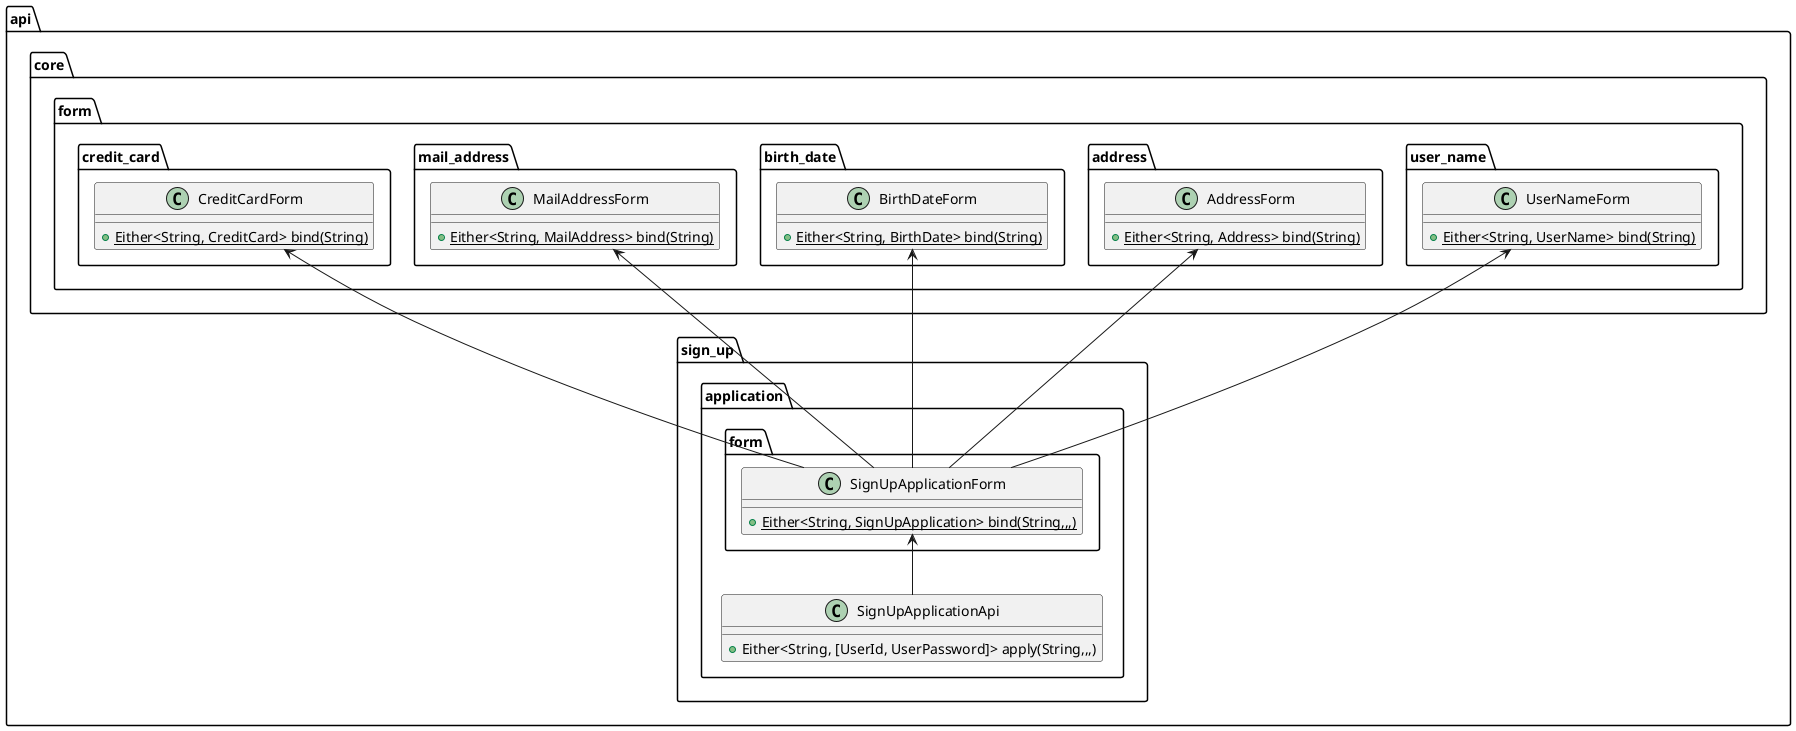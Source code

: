 @startuml

namespace api {
  namespace core {
    namespace form {
      namespace user_name {
        class UserNameForm {
          + {static} Either<String, UserName> bind(String)
        }
      }
      namespace address {
        class AddressForm {
          + {static} Either<String, Address> bind(String)
        }
      }
      namespace birth_date {
        class BirthDateForm {
          + {static} Either<String, BirthDate> bind(String)
        }
      }
      namespace mail_address {
        class MailAddressForm {
          + {static} Either<String, MailAddress> bind(String)
        }
      }
      namespace credit_card {
        class CreditCardForm {
          + {static} Either<String, CreditCard> bind(String)
        }
      }
      api.core.form.user_name.UserNameForm -[hidden]> api.core.form.address.AddressForm
      api.core.form.address.AddressForm -[hidden]> api.core.form.birth_date.BirthDateForm
      api.core.form.birth_date.BirthDateForm -[hidden]> api.core.form.mail_address.MailAddressForm
      api.core.form.mail_address.MailAddressForm -[hidden]> api.core.form.credit_card.CreditCardForm
    }
  }
  namespace sign_up {
    namespace application {
      namespace form {
        class SignUpApplicationForm {
          + {static} Either<String, SignUpApplication> bind(String,,,)
        }
      }
      class SignUpApplicationApi {
        + Either<String, [UserId, UserPassword]> apply(String,,,)
      }
    }
  }
  api.sign_up.application.form.SignUpApplicationForm -up-> api.core.form.user_name.UserNameForm
  api.sign_up.application.form.SignUpApplicationForm -up-> api.core.form.address.AddressForm
  api.sign_up.application.form.SignUpApplicationForm -up-> api.core.form.birth_date.BirthDateForm
  api.sign_up.application.form.SignUpApplicationForm -up-> api.core.form.mail_address.MailAddressForm
  api.sign_up.application.form.SignUpApplicationForm -up-> api.core.form.credit_card.CreditCardForm

  api.sign_up.application.SignUpApplicationApi -up-> api.sign_up.application.form.SignUpApplicationForm
}

@enduml
